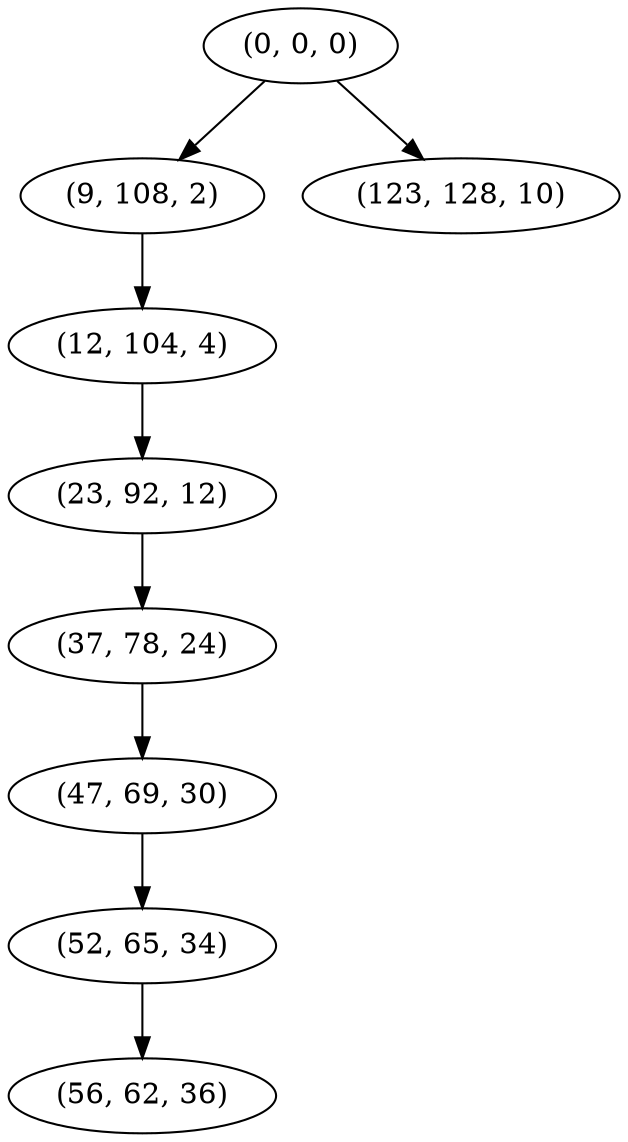 digraph tree {
    "(0, 0, 0)";
    "(9, 108, 2)";
    "(12, 104, 4)";
    "(23, 92, 12)";
    "(37, 78, 24)";
    "(47, 69, 30)";
    "(52, 65, 34)";
    "(56, 62, 36)";
    "(123, 128, 10)";
    "(0, 0, 0)" -> "(9, 108, 2)";
    "(0, 0, 0)" -> "(123, 128, 10)";
    "(9, 108, 2)" -> "(12, 104, 4)";
    "(12, 104, 4)" -> "(23, 92, 12)";
    "(23, 92, 12)" -> "(37, 78, 24)";
    "(37, 78, 24)" -> "(47, 69, 30)";
    "(47, 69, 30)" -> "(52, 65, 34)";
    "(52, 65, 34)" -> "(56, 62, 36)";
}
